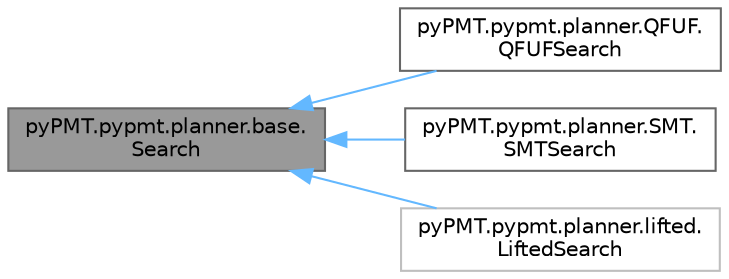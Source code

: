 digraph "pyPMT.pypmt.planner.base.Search"
{
 // LATEX_PDF_SIZE
  bgcolor="transparent";
  edge [fontname=Helvetica,fontsize=10,labelfontname=Helvetica,labelfontsize=10];
  node [fontname=Helvetica,fontsize=10,shape=box,height=0.2,width=0.4];
  rankdir="LR";
  Node1 [id="Node000001",label="pyPMT.pypmt.planner.base.\lSearch",height=0.2,width=0.4,color="gray40", fillcolor="grey60", style="filled", fontcolor="black",tooltip=" "];
  Node1 -> Node2 [id="edge1_Node000001_Node000002",dir="back",color="steelblue1",style="solid",tooltip=" "];
  Node2 [id="Node000002",label="pyPMT.pypmt.planner.QFUF.\lQFUFSearch",height=0.2,width=0.4,color="gray40", fillcolor="white", style="filled",URL="$classpyPMT_1_1pypmt_1_1planner_1_1QFUF_1_1QFUFSearch.html",tooltip=" "];
  Node1 -> Node3 [id="edge2_Node000001_Node000003",dir="back",color="steelblue1",style="solid",tooltip=" "];
  Node3 [id="Node000003",label="pyPMT.pypmt.planner.SMT.\lSMTSearch",height=0.2,width=0.4,color="gray40", fillcolor="white", style="filled",URL="$classpyPMT_1_1pypmt_1_1planner_1_1SMT_1_1SMTSearch.html",tooltip=" "];
  Node1 -> Node4 [id="edge3_Node000001_Node000004",dir="back",color="steelblue1",style="solid",tooltip=" "];
  Node4 [id="Node000004",label="pyPMT.pypmt.planner.lifted.\lLiftedSearch",height=0.2,width=0.4,color="grey75", fillcolor="white", style="filled",URL="$classpyPMT_1_1pypmt_1_1planner_1_1lifted_1_1LiftedSearch.html",tooltip=" "];
}
